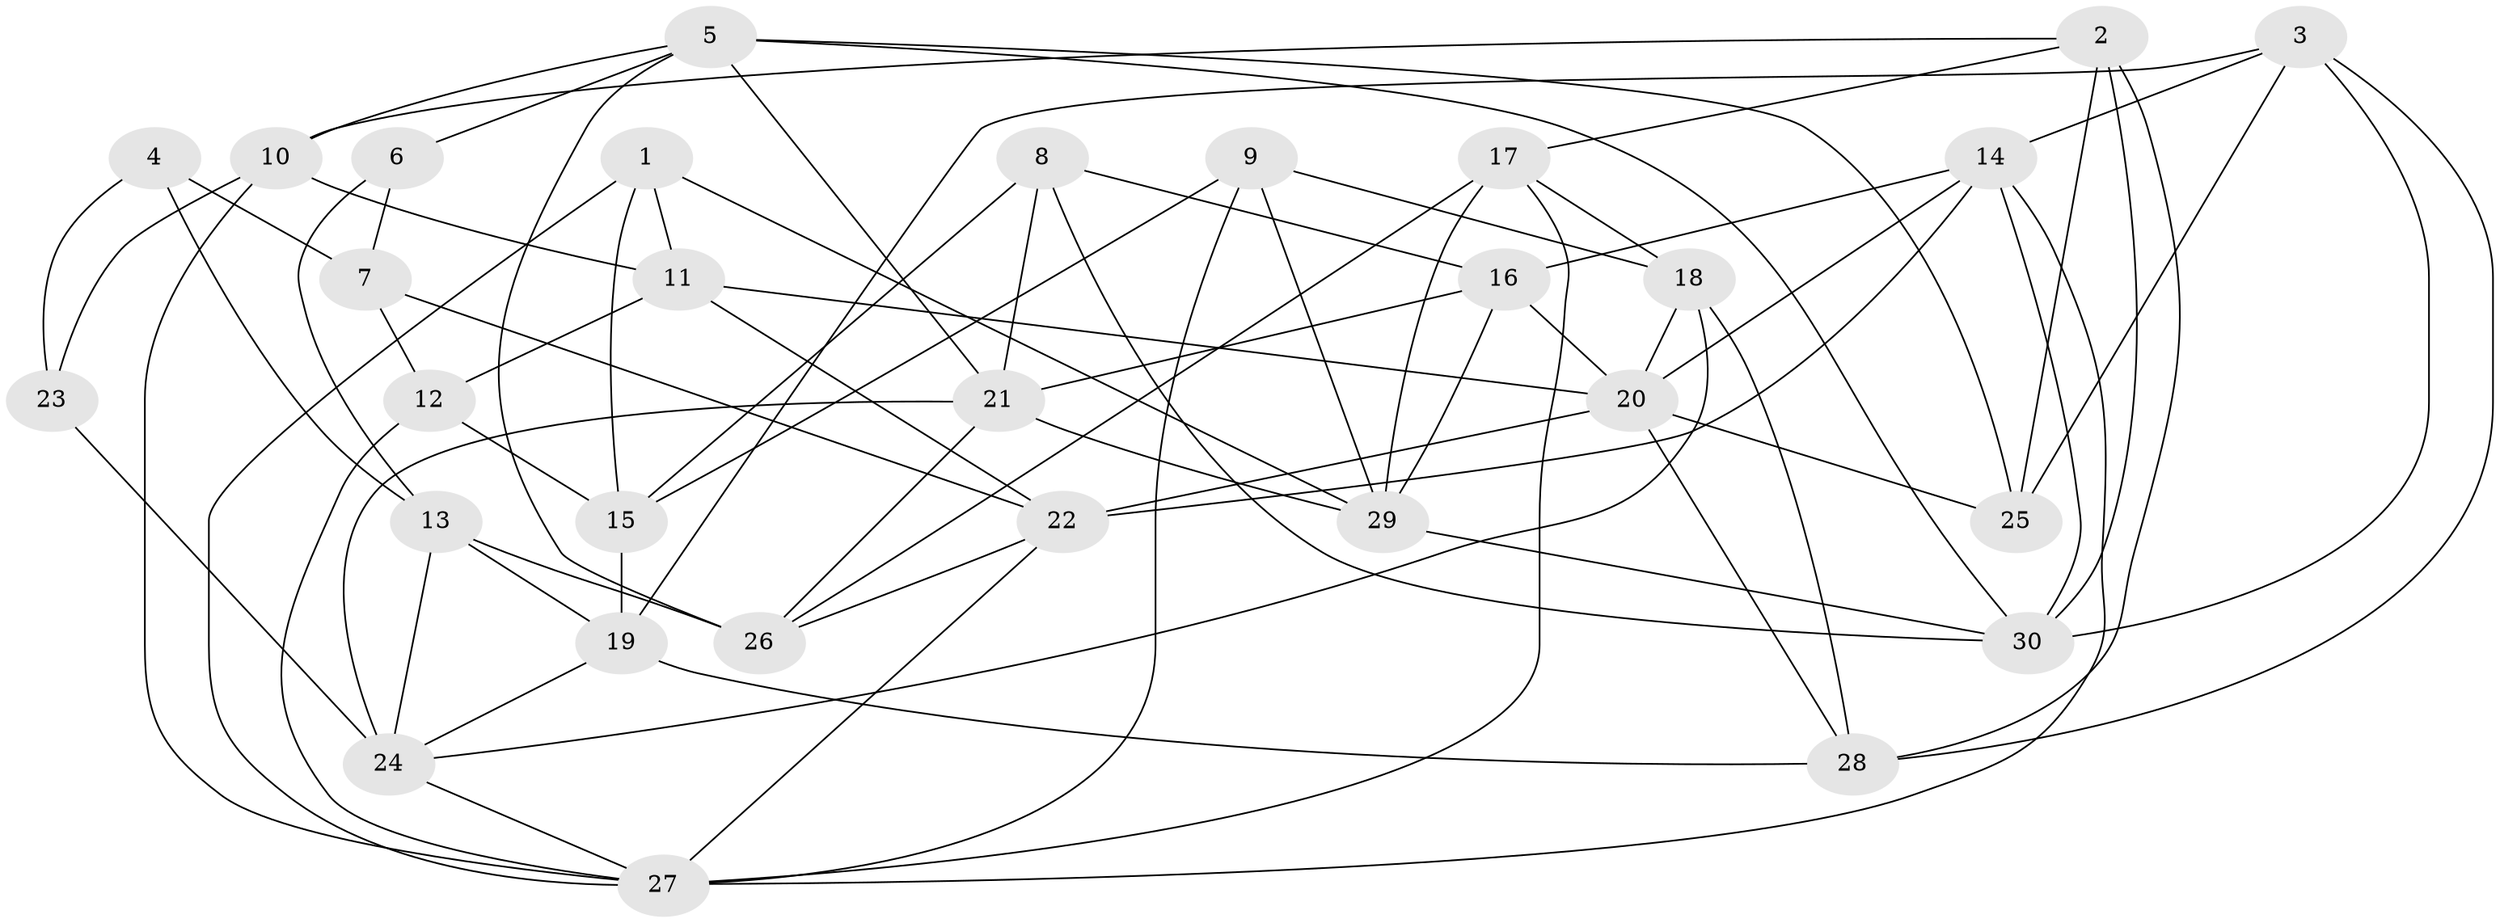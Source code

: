 // original degree distribution, {4: 1.0}
// Generated by graph-tools (version 1.1) at 2025/03/03/09/25 03:03:07]
// undirected, 30 vertices, 75 edges
graph export_dot {
graph [start="1"]
  node [color=gray90,style=filled];
  1;
  2;
  3;
  4;
  5;
  6;
  7;
  8;
  9;
  10;
  11;
  12;
  13;
  14;
  15;
  16;
  17;
  18;
  19;
  20;
  21;
  22;
  23;
  24;
  25;
  26;
  27;
  28;
  29;
  30;
  1 -- 11 [weight=1.0];
  1 -- 15 [weight=1.0];
  1 -- 27 [weight=1.0];
  1 -- 29 [weight=1.0];
  2 -- 10 [weight=1.0];
  2 -- 17 [weight=1.0];
  2 -- 25 [weight=2.0];
  2 -- 28 [weight=1.0];
  2 -- 30 [weight=1.0];
  3 -- 14 [weight=1.0];
  3 -- 19 [weight=1.0];
  3 -- 25 [weight=2.0];
  3 -- 28 [weight=1.0];
  3 -- 30 [weight=1.0];
  4 -- 7 [weight=2.0];
  4 -- 13 [weight=1.0];
  4 -- 23 [weight=1.0];
  5 -- 6 [weight=1.0];
  5 -- 10 [weight=1.0];
  5 -- 21 [weight=1.0];
  5 -- 25 [weight=1.0];
  5 -- 26 [weight=1.0];
  5 -- 30 [weight=1.0];
  6 -- 7 [weight=2.0];
  6 -- 13 [weight=1.0];
  7 -- 12 [weight=1.0];
  7 -- 22 [weight=1.0];
  8 -- 15 [weight=1.0];
  8 -- 16 [weight=1.0];
  8 -- 21 [weight=1.0];
  8 -- 30 [weight=1.0];
  9 -- 15 [weight=1.0];
  9 -- 18 [weight=1.0];
  9 -- 27 [weight=1.0];
  9 -- 29 [weight=1.0];
  10 -- 11 [weight=1.0];
  10 -- 23 [weight=2.0];
  10 -- 27 [weight=1.0];
  11 -- 12 [weight=1.0];
  11 -- 20 [weight=2.0];
  11 -- 22 [weight=1.0];
  12 -- 15 [weight=1.0];
  12 -- 27 [weight=1.0];
  13 -- 19 [weight=1.0];
  13 -- 24 [weight=1.0];
  13 -- 26 [weight=2.0];
  14 -- 16 [weight=1.0];
  14 -- 20 [weight=1.0];
  14 -- 22 [weight=1.0];
  14 -- 27 [weight=1.0];
  14 -- 30 [weight=1.0];
  15 -- 19 [weight=2.0];
  16 -- 20 [weight=1.0];
  16 -- 21 [weight=1.0];
  16 -- 29 [weight=2.0];
  17 -- 18 [weight=1.0];
  17 -- 26 [weight=1.0];
  17 -- 27 [weight=1.0];
  17 -- 29 [weight=2.0];
  18 -- 20 [weight=1.0];
  18 -- 24 [weight=1.0];
  18 -- 28 [weight=2.0];
  19 -- 24 [weight=1.0];
  19 -- 28 [weight=1.0];
  20 -- 22 [weight=1.0];
  20 -- 25 [weight=1.0];
  20 -- 28 [weight=1.0];
  21 -- 24 [weight=1.0];
  21 -- 26 [weight=1.0];
  21 -- 29 [weight=1.0];
  22 -- 26 [weight=1.0];
  22 -- 27 [weight=1.0];
  23 -- 24 [weight=3.0];
  24 -- 27 [weight=1.0];
  29 -- 30 [weight=1.0];
}
